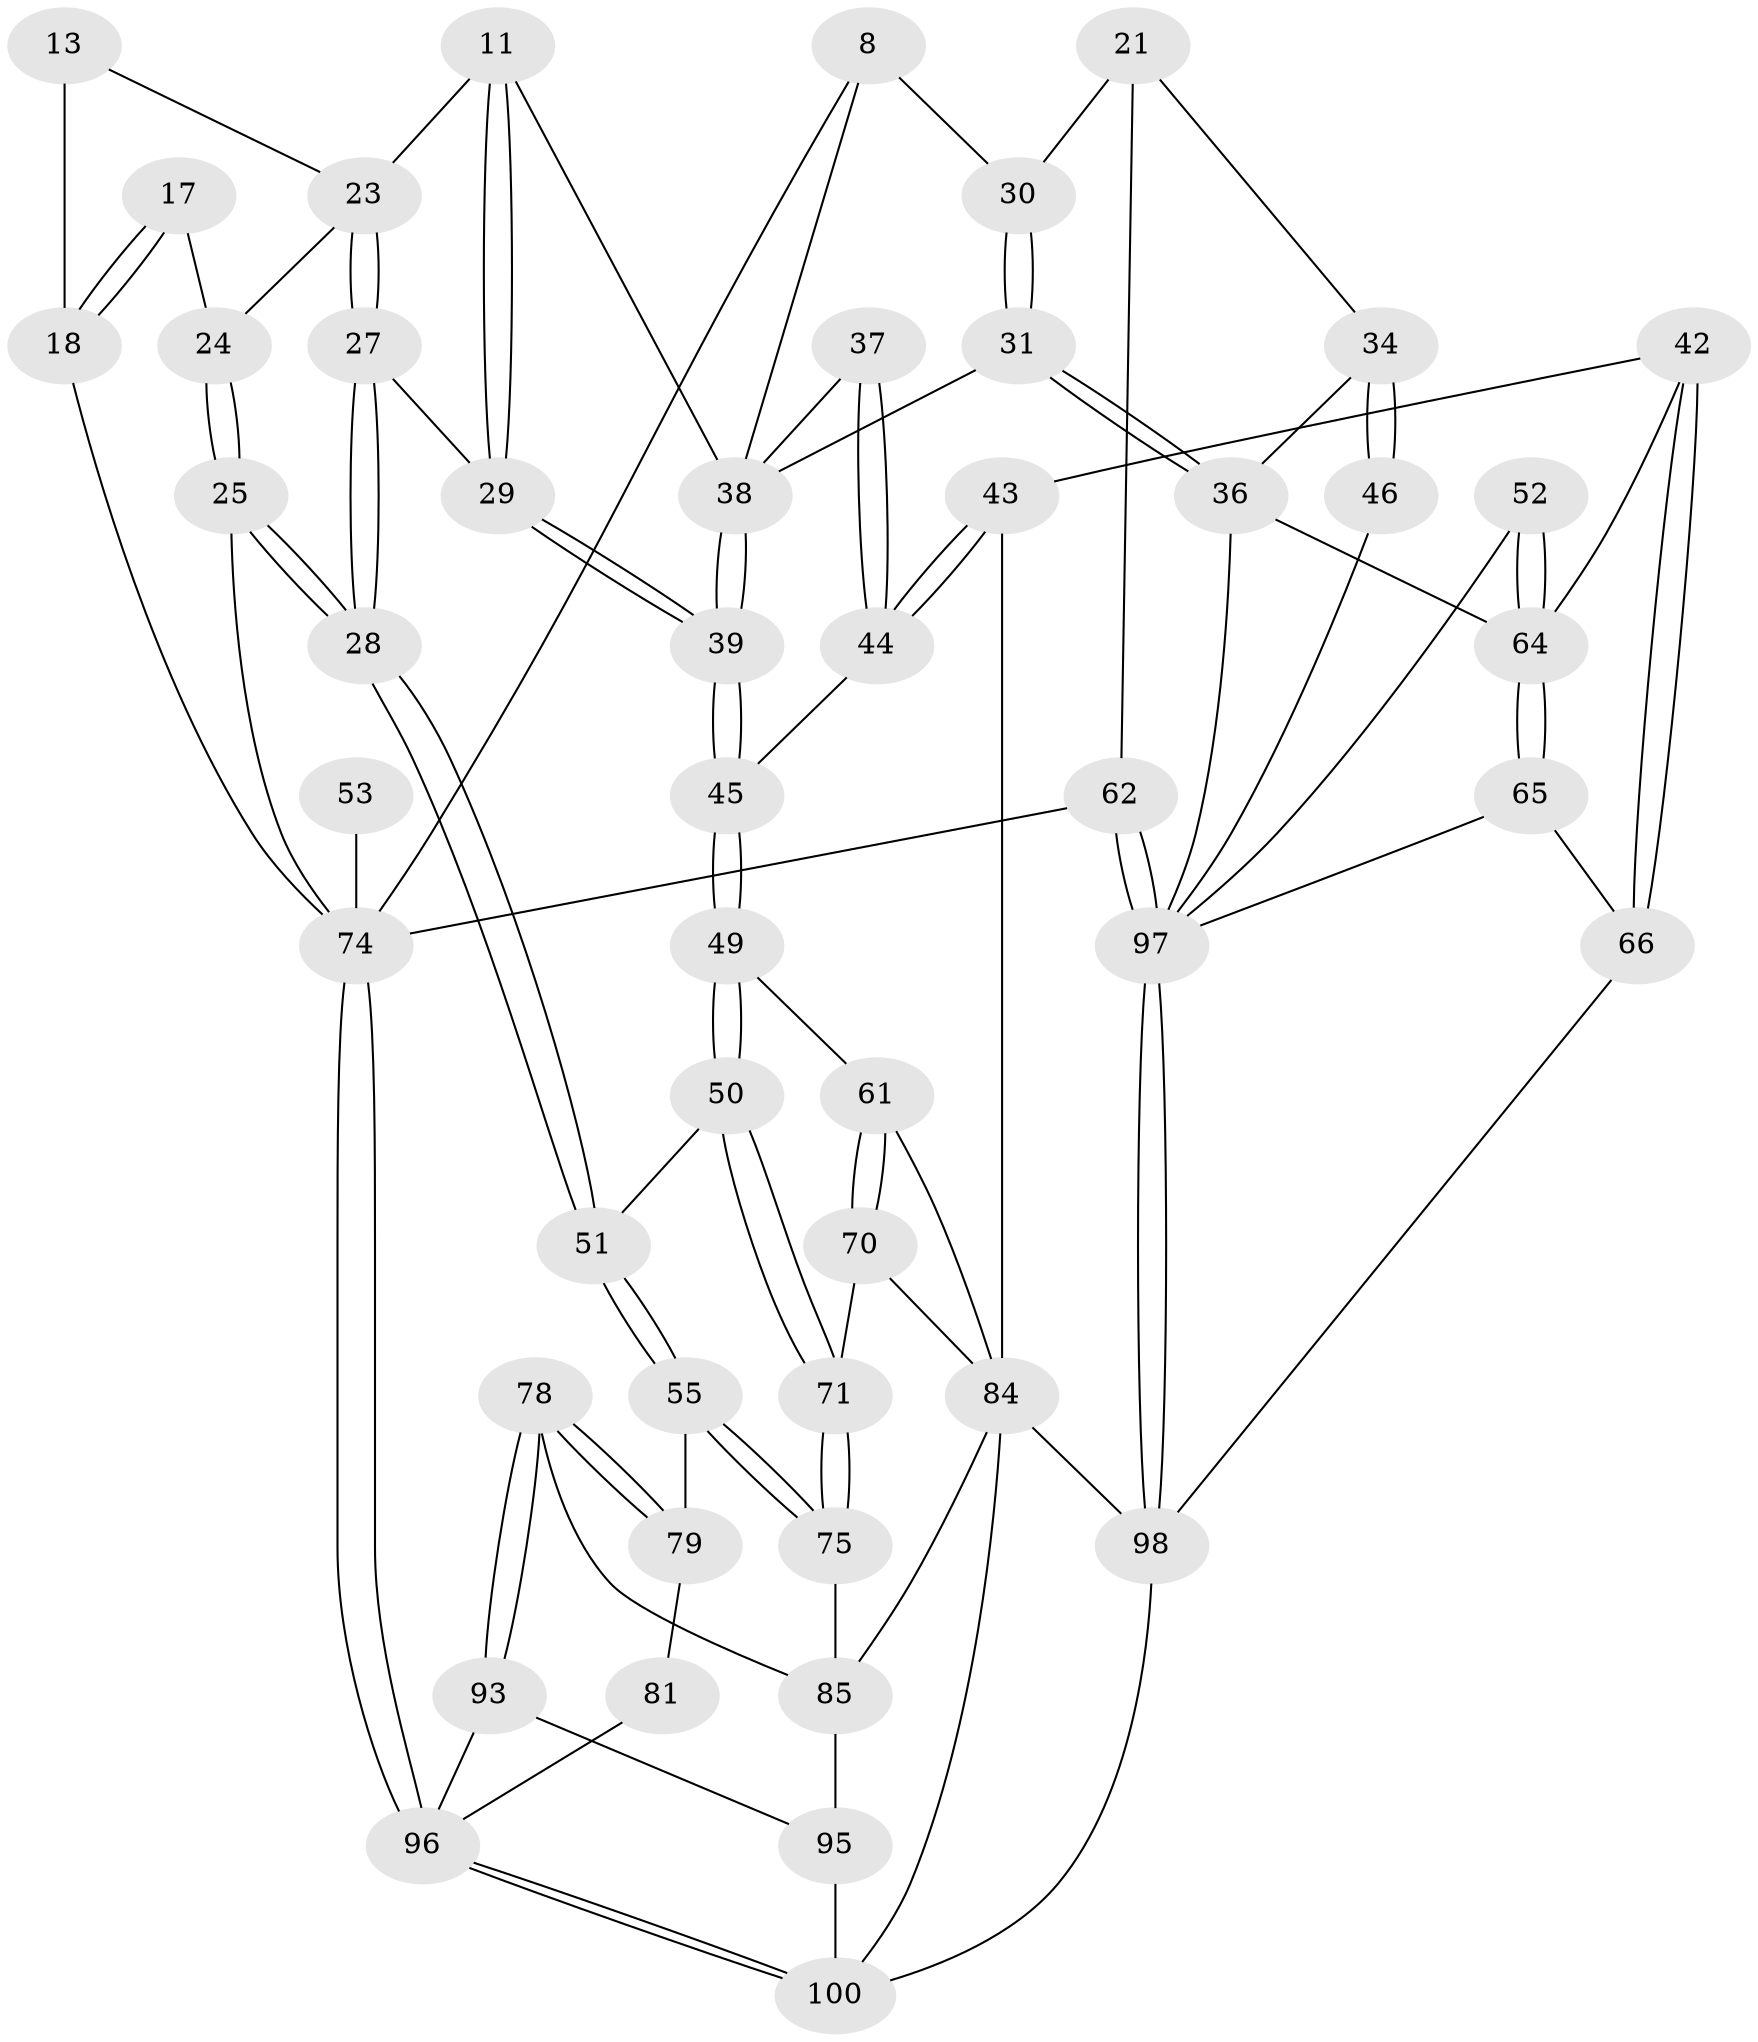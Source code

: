// original degree distribution, {3: 0.02, 5: 0.56, 4: 0.22, 6: 0.2}
// Generated by graph-tools (version 1.1) at 2025/00/03/09/25 05:00:49]
// undirected, 50 vertices, 111 edges
graph export_dot {
graph [start="1"]
  node [color=gray90,style=filled];
  8 [pos="+0.5492378421563751+0.11303063794777286",super="+7"];
  11 [pos="+0.5225127251149232+0.1543195770867749"];
  13 [pos="+0.35890744126508833+0.08255461016404328"];
  17 [pos="+0.2606459833549482+0.12684445495377789"];
  18 [pos="+0.15393546828880977+0.18241139751507945",super="+3+16"];
  21 [pos="+1+0"];
  23 [pos="+0.3377327090665286+0.21313461320043628",super="+12"];
  24 [pos="+0.310057597497012+0.20584949165698208"];
  25 [pos="+0.24969777257350906+0.3069022741520541"];
  27 [pos="+0.41314079518979335+0.3169457319863891"];
  28 [pos="+0.33897764613508174+0.36579188014060177"];
  29 [pos="+0.42477838904939297+0.31363033602982127"];
  30 [pos="+0.8332785326074159+0.13281379111446498",super="+22"];
  31 [pos="+0.78416260440441+0.23710282105004998"];
  34 [pos="+0.9191566631033635+0.3241452695773056",super="+33"];
  36 [pos="+0.83357232537158+0.327601825885916",super="+35"];
  37 [pos="+0.6422470913940309+0.349552400029701"];
  38 [pos="+0.5695694022503464+0.3186810807907838",super="+32"];
  39 [pos="+0.49015750239087325+0.3685389426073944"];
  42 [pos="+0.7108256304906224+0.42789675787660775"];
  43 [pos="+0.6601382101681373+0.4178182526989146"];
  44 [pos="+0.641514617780923+0.3619250601104818"];
  45 [pos="+0.5029268173286782+0.3879849372777575"];
  46 [pos="+1+0.4110519108435777"];
  49 [pos="+0.5165056884053278+0.45421835083304013"];
  50 [pos="+0.4996724057367723+0.49141088566750757"];
  51 [pos="+0.32250214287606777+0.46386885745065926"];
  52 [pos="+0.8933773452597997+0.5522580676993583"];
  53 [pos="+0.13302146998584582+0.47132828808443317"];
  55 [pos="+0.30535945504081957+0.4891939379791987"];
  61 [pos="+0.6139132106091338+0.4469609750992427"];
  62 [pos="+1+1",super="+14"];
  64 [pos="+0.8224290087199323+0.6170412307486147",super="+41+40"];
  65 [pos="+0.8152163178001438+0.6260720955167588"];
  66 [pos="+0.7664495584767054+0.6272432991772224"];
  70 [pos="+0.5425305910868216+0.5844603680573206"];
  71 [pos="+0.5169402537437912+0.5708355203013876"];
  74 [pos="+0+1",super="+15+6+72"];
  75 [pos="+0.40086522009025594+0.6285502158224509"];
  78 [pos="+0.29077368412350724+0.7294572542668694"];
  79 [pos="+0.2651035284251541+0.7146838912595328",super="+56"];
  81 [pos="+0.20591432434617288+0.701851866558667",super="+57"];
  84 [pos="+0.612946911949502+0.6955860757574459",super="+69+60"];
  85 [pos="+0.5044288812504345+0.7312717718982855",super="+76+77"];
  93 [pos="+0.28972667175272654+0.7648486604318436"];
  95 [pos="+0.3422569675160648+0.8840287388050105",super="+89+88"];
  96 [pos="+0.11171270514233882+1",super="+94+73"];
  97 [pos="+0.9889622094951673+1",super="+86+83+63"];
  98 [pos="+0.6878851234574602+1",super="+90"];
  100 [pos="+0.12527565973812552+1",super="+99+92+91"];
  8 -- 30 [weight=2];
  8 -- 74;
  8 -- 38;
  11 -- 29;
  11 -- 29;
  11 -- 38;
  11 -- 23;
  13 -- 18 [weight=2];
  13 -- 23;
  17 -- 18 [weight=2];
  17 -- 18;
  17 -- 24;
  18 -- 74 [weight=2];
  21 -- 34;
  21 -- 62;
  21 -- 30;
  23 -- 24;
  23 -- 27;
  23 -- 27;
  24 -- 25;
  24 -- 25;
  25 -- 28;
  25 -- 28;
  25 -- 74;
  27 -- 28;
  27 -- 28;
  27 -- 29;
  28 -- 51;
  28 -- 51;
  29 -- 39;
  29 -- 39;
  30 -- 31;
  30 -- 31;
  31 -- 36;
  31 -- 36;
  31 -- 38;
  34 -- 46 [weight=2];
  34 -- 46;
  34 -- 36;
  36 -- 64;
  36 -- 97;
  37 -- 38 [weight=2];
  37 -- 44;
  37 -- 44;
  38 -- 39;
  38 -- 39;
  39 -- 45;
  39 -- 45;
  42 -- 43;
  42 -- 66;
  42 -- 66;
  42 -- 64;
  43 -- 44;
  43 -- 44;
  43 -- 84;
  44 -- 45;
  45 -- 49;
  45 -- 49;
  46 -- 97;
  49 -- 50;
  49 -- 50;
  49 -- 61;
  50 -- 51;
  50 -- 71;
  50 -- 71;
  51 -- 55;
  51 -- 55;
  52 -- 64 [weight=2];
  52 -- 64;
  52 -- 97;
  53 -- 74 [weight=3];
  55 -- 75;
  55 -- 75;
  55 -- 79;
  61 -- 70;
  61 -- 70;
  61 -- 84;
  62 -- 97 [weight=2];
  62 -- 97;
  62 -- 74 [weight=3];
  64 -- 65;
  64 -- 65;
  65 -- 66;
  65 -- 97;
  66 -- 98;
  70 -- 71;
  70 -- 84;
  71 -- 75;
  71 -- 75;
  74 -- 96 [weight=4];
  74 -- 96;
  75 -- 85;
  78 -- 79;
  78 -- 79;
  78 -- 93;
  78 -- 93;
  78 -- 85;
  79 -- 81 [weight=2];
  81 -- 96 [weight=2];
  84 -- 85;
  84 -- 100;
  84 -- 98;
  85 -- 95 [weight=2];
  93 -- 95;
  93 -- 96;
  95 -- 100 [weight=2];
  96 -- 100;
  96 -- 100;
  97 -- 98 [weight=2];
  97 -- 98;
  98 -- 100 [weight=2];
}
